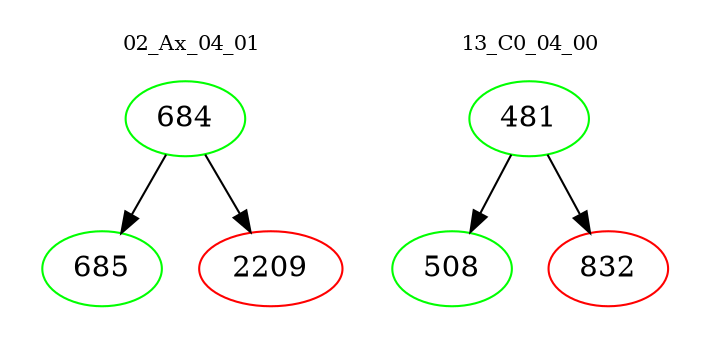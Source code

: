 digraph{
subgraph cluster_0 {
color = white
label = "02_Ax_04_01";
fontsize=10;
T0_684 [label="684", color="green"]
T0_684 -> T0_685 [color="black"]
T0_685 [label="685", color="green"]
T0_684 -> T0_2209 [color="black"]
T0_2209 [label="2209", color="red"]
}
subgraph cluster_1 {
color = white
label = "13_C0_04_00";
fontsize=10;
T1_481 [label="481", color="green"]
T1_481 -> T1_508 [color="black"]
T1_508 [label="508", color="green"]
T1_481 -> T1_832 [color="black"]
T1_832 [label="832", color="red"]
}
}
